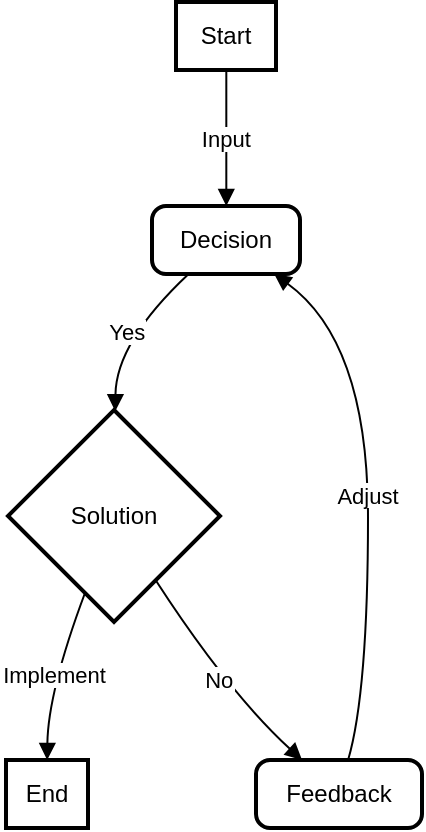 <mxfile version="23.1.2" type="github">
  <diagram name="Page-1" id="oZiurDPUX5yZBbXHV5dg">
    <mxGraphModel>
      <root>
        <mxCell id="0" />
        <mxCell id="1" parent="0" />
        <mxCell id="2" value="Start" style="whiteSpace=wrap;strokeWidth=2;" vertex="1" parent="1">
          <mxGeometry x="103" width="50" height="34" as="geometry" />
        </mxCell>
        <mxCell id="3" value="Decision" style="rounded=1;absoluteArcSize=1;arcSize=14;whiteSpace=wrap;strokeWidth=2;" vertex="1" parent="1">
          <mxGeometry x="91" y="102" width="74" height="34" as="geometry" />
        </mxCell>
        <mxCell id="4" value="Solution" style="rhombus;strokeWidth=2;whiteSpace=wrap;" vertex="1" parent="1">
          <mxGeometry x="19" y="204" width="106" height="106" as="geometry" />
        </mxCell>
        <mxCell id="5" value="End" style="whiteSpace=wrap;strokeWidth=2;" vertex="1" parent="1">
          <mxGeometry x="18" y="379" width="41" height="34" as="geometry" />
        </mxCell>
        <mxCell id="6" value="Feedback" style="rounded=1;absoluteArcSize=1;arcSize=14;whiteSpace=wrap;strokeWidth=2;" vertex="1" parent="1">
          <mxGeometry x="143" y="379" width="83" height="34" as="geometry" />
        </mxCell>
        <mxCell id="7" value="Input" style="curved=1;startArrow=none;endArrow=block;exitX=0.503;exitY=0.985;entryX=0.502;entryY=0;" edge="1" parent="1" source="2" target="3">
          <mxGeometry relative="1" as="geometry">
            <Array as="points" />
          </mxGeometry>
        </mxCell>
        <mxCell id="8" value="Yes" style="curved=1;startArrow=none;endArrow=block;exitX=0.255;exitY=0.985;entryX=0.506;entryY=0;" edge="1" parent="1" source="3" target="4">
          <mxGeometry relative="1" as="geometry">
            <Array as="points">
              <mxPoint x="73" y="170" />
            </Array>
          </mxGeometry>
        </mxCell>
        <mxCell id="9" value="Implement" style="curved=1;startArrow=none;endArrow=block;exitX=0.31;exitY=1.004;entryX=0.502;entryY=-0.001;" edge="1" parent="1" source="4" target="5">
          <mxGeometry relative="1" as="geometry">
            <Array as="points">
              <mxPoint x="39" y="345" />
            </Array>
          </mxGeometry>
        </mxCell>
        <mxCell id="10" value="No" style="curved=1;startArrow=none;endArrow=block;exitX=0.827;exitY=1.004;entryX=0.277;entryY=-0.001;" edge="1" parent="1" source="4" target="6">
          <mxGeometry relative="1" as="geometry">
            <Array as="points">
              <mxPoint x="129" y="345" />
            </Array>
          </mxGeometry>
        </mxCell>
        <mxCell id="11" value="Adjust" style="curved=1;startArrow=none;endArrow=block;exitX=0.555;exitY=-0.001;entryX=0.816;entryY=0.985;" edge="1" parent="1" source="6" target="3">
          <mxGeometry relative="1" as="geometry">
            <Array as="points">
              <mxPoint x="199" y="345" />
              <mxPoint x="199" y="170" />
            </Array>
          </mxGeometry>
        </mxCell>
      </root>
    </mxGraphModel>
  </diagram>
</mxfile>
